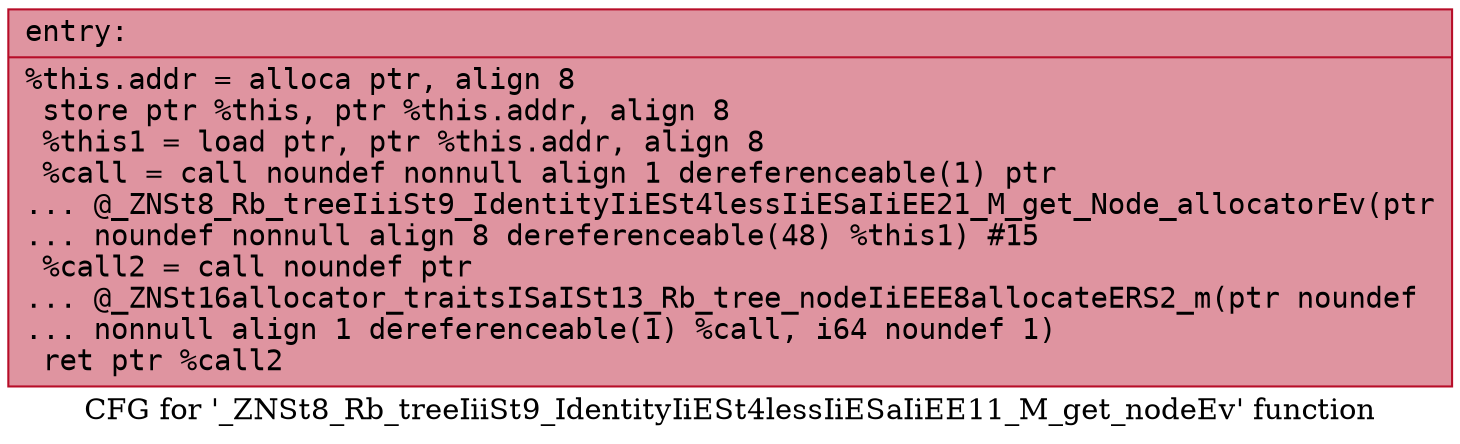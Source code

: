 digraph "CFG for '_ZNSt8_Rb_treeIiiSt9_IdentityIiESt4lessIiESaIiEE11_M_get_nodeEv' function" {
	label="CFG for '_ZNSt8_Rb_treeIiiSt9_IdentityIiESt4lessIiESaIiEE11_M_get_nodeEv' function";

	Node0x55aea90414e0 [shape=record,color="#b70d28ff", style=filled, fillcolor="#b70d2870" fontname="Courier",label="{entry:\l|  %this.addr = alloca ptr, align 8\l  store ptr %this, ptr %this.addr, align 8\l  %this1 = load ptr, ptr %this.addr, align 8\l  %call = call noundef nonnull align 1 dereferenceable(1) ptr\l... @_ZNSt8_Rb_treeIiiSt9_IdentityIiESt4lessIiESaIiEE21_M_get_Node_allocatorEv(ptr\l... noundef nonnull align 8 dereferenceable(48) %this1) #15\l  %call2 = call noundef ptr\l... @_ZNSt16allocator_traitsISaISt13_Rb_tree_nodeIiEEE8allocateERS2_m(ptr noundef\l... nonnull align 1 dereferenceable(1) %call, i64 noundef 1)\l  ret ptr %call2\l}"];
}
